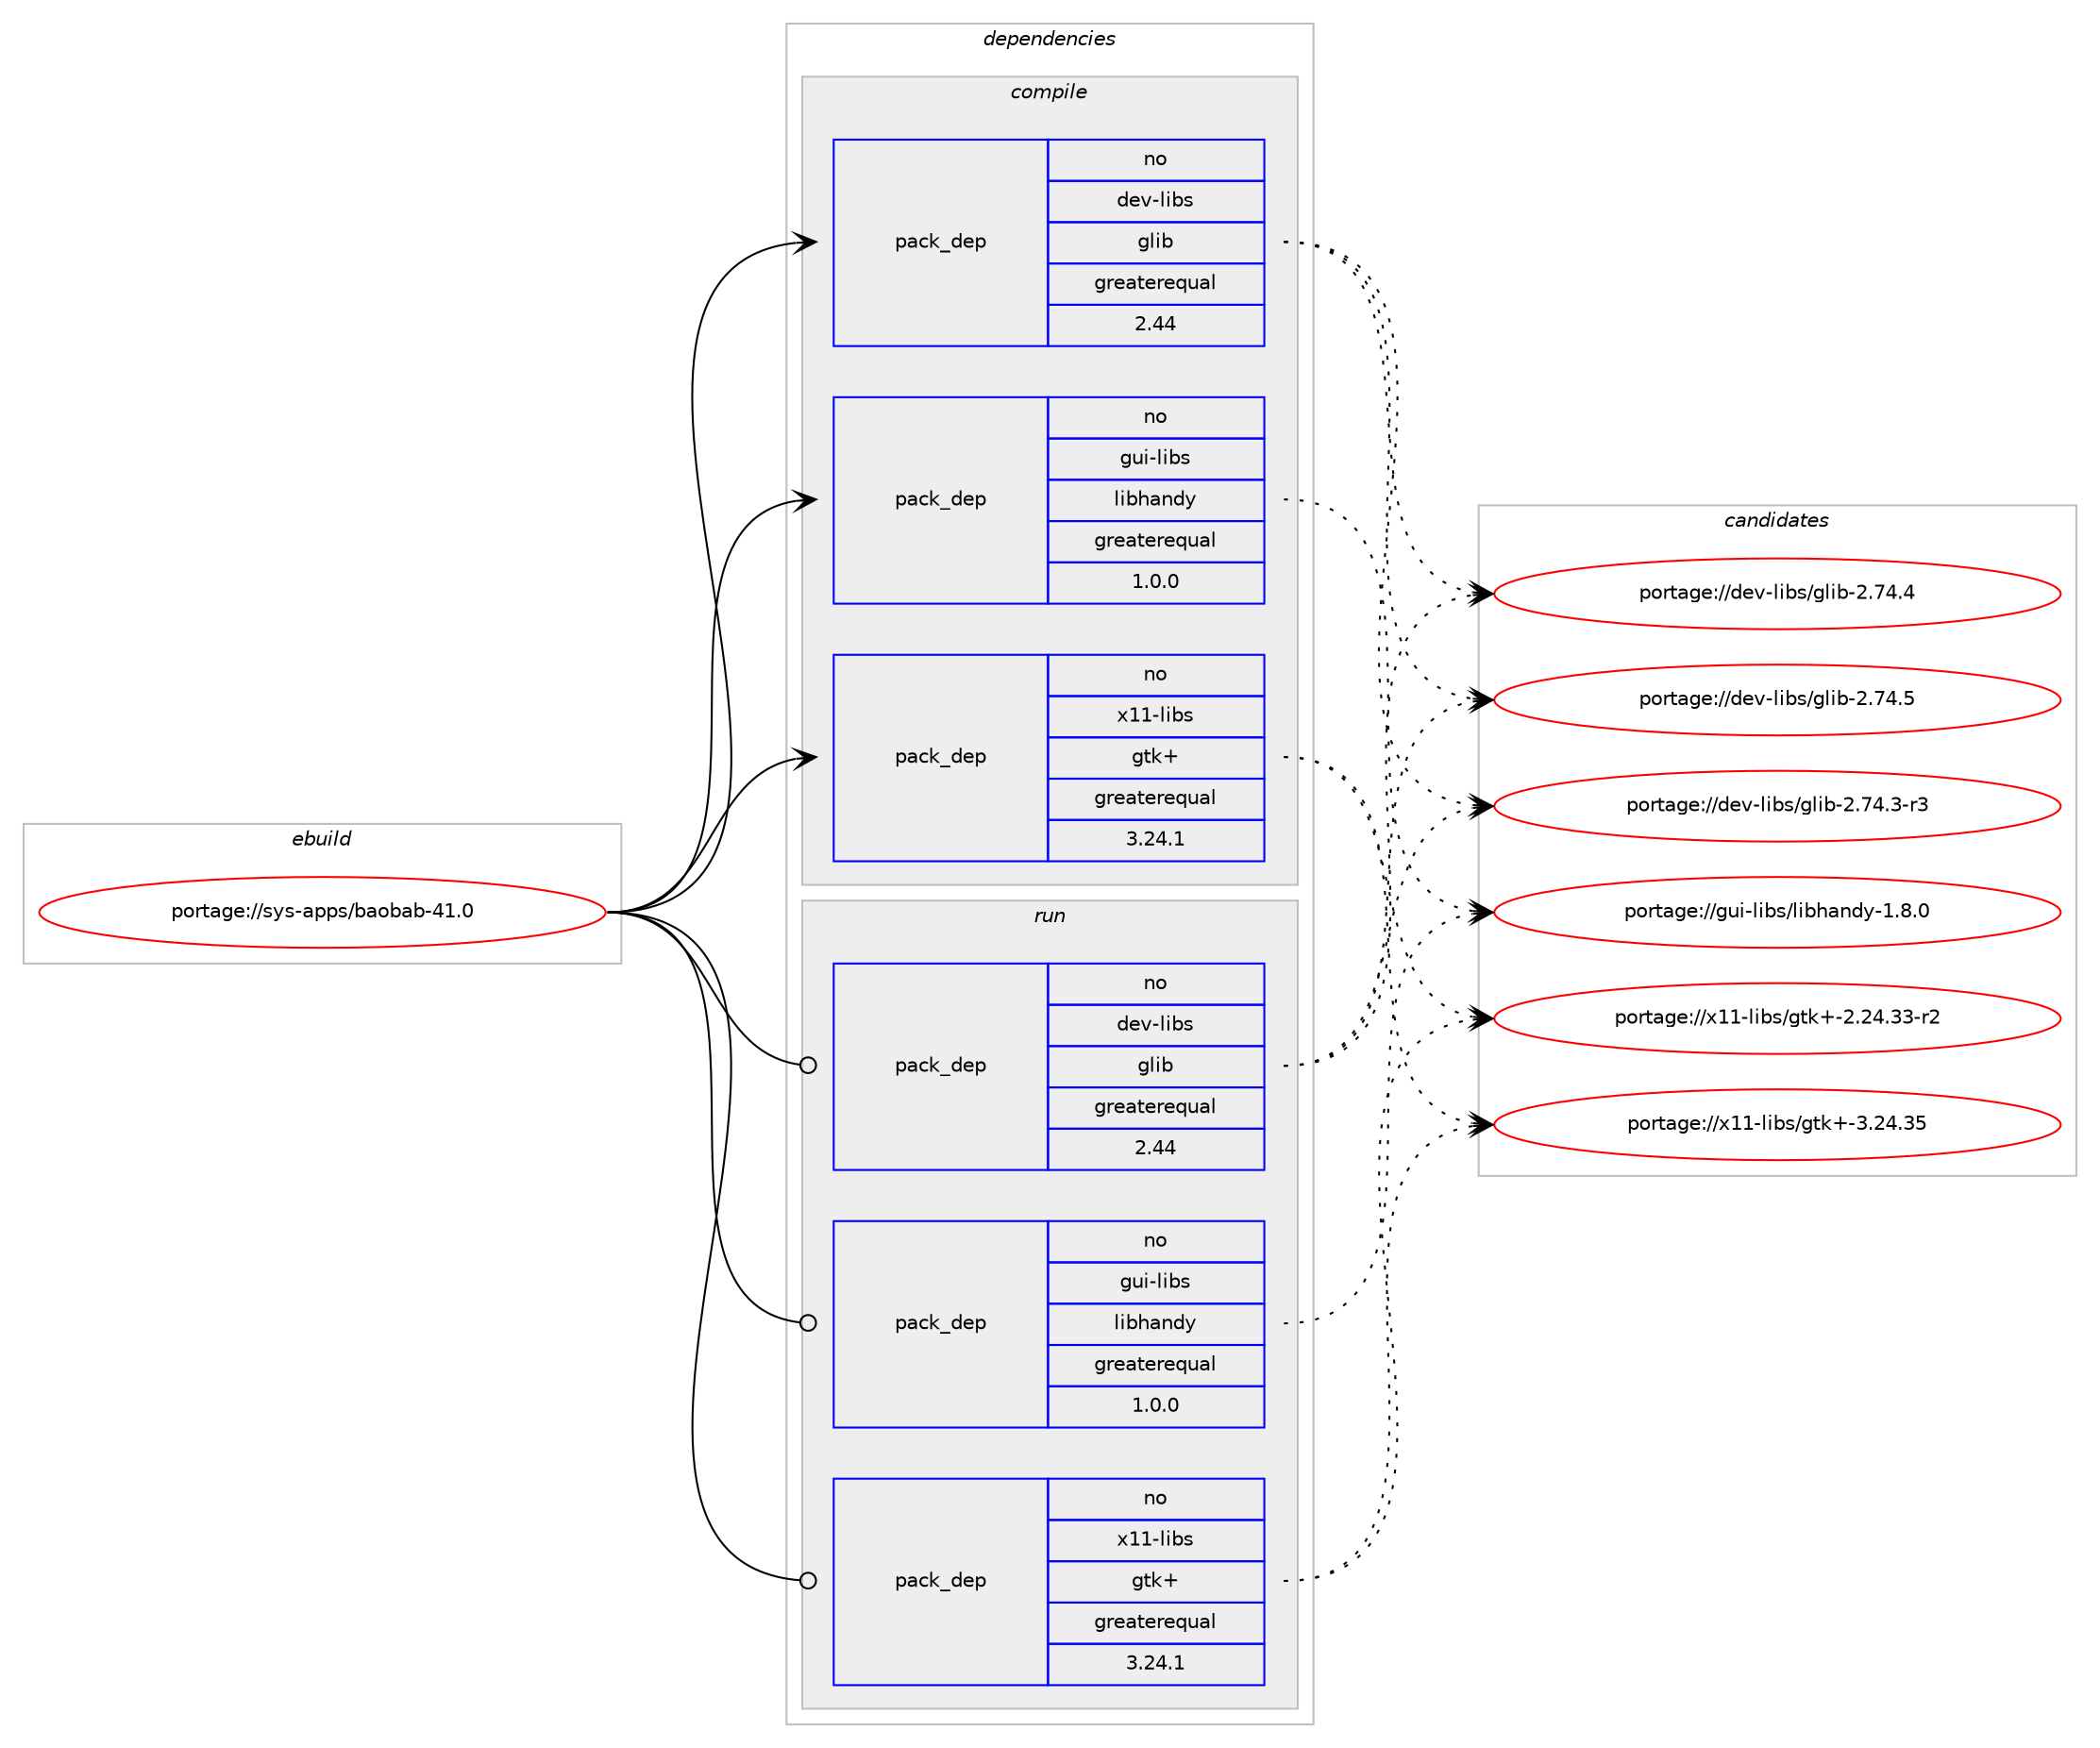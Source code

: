 digraph prolog {

# *************
# Graph options
# *************

newrank=true;
concentrate=true;
compound=true;
graph [rankdir=LR,fontname=Helvetica,fontsize=10,ranksep=1.5];#, ranksep=2.5, nodesep=0.2];
edge  [arrowhead=vee];
node  [fontname=Helvetica,fontsize=10];

# **********
# The ebuild
# **********

subgraph cluster_leftcol {
color=gray;
label=<<i>ebuild</i>>;
id [label="portage://sys-apps/baobab-41.0", color=red, width=4, href="../sys-apps/baobab-41.0.svg"];
}

# ****************
# The dependencies
# ****************

subgraph cluster_midcol {
color=gray;
label=<<i>dependencies</i>>;
subgraph cluster_compile {
fillcolor="#eeeeee";
style=filled;
label=<<i>compile</i>>;
subgraph pack1444 {
dependency4369 [label=<<TABLE BORDER="0" CELLBORDER="1" CELLSPACING="0" CELLPADDING="4" WIDTH="220"><TR><TD ROWSPAN="6" CELLPADDING="30">pack_dep</TD></TR><TR><TD WIDTH="110">no</TD></TR><TR><TD>dev-libs</TD></TR><TR><TD>glib</TD></TR><TR><TD>greaterequal</TD></TR><TR><TD>2.44</TD></TR></TABLE>>, shape=none, color=blue];
}
id:e -> dependency4369:w [weight=20,style="solid",arrowhead="vee"];
# *** BEGIN UNKNOWN DEPENDENCY TYPE (TODO) ***
# id -> package_dependency(portage://sys-apps/baobab-41.0,install,no,dev-util,desktop-file-utils,none,[,,],[],[])
# *** END UNKNOWN DEPENDENCY TYPE (TODO) ***

subgraph pack1445 {
dependency4370 [label=<<TABLE BORDER="0" CELLBORDER="1" CELLSPACING="0" CELLPADDING="4" WIDTH="220"><TR><TD ROWSPAN="6" CELLPADDING="30">pack_dep</TD></TR><TR><TD WIDTH="110">no</TD></TR><TR><TD>gui-libs</TD></TR><TR><TD>libhandy</TD></TR><TR><TD>greaterequal</TD></TR><TR><TD>1.0.0</TD></TR></TABLE>>, shape=none, color=blue];
}
id:e -> dependency4370:w [weight=20,style="solid",arrowhead="vee"];
subgraph pack1446 {
dependency4371 [label=<<TABLE BORDER="0" CELLBORDER="1" CELLSPACING="0" CELLPADDING="4" WIDTH="220"><TR><TD ROWSPAN="6" CELLPADDING="30">pack_dep</TD></TR><TR><TD WIDTH="110">no</TD></TR><TR><TD>x11-libs</TD></TR><TR><TD>gtk+</TD></TR><TR><TD>greaterequal</TD></TR><TR><TD>3.24.1</TD></TR></TABLE>>, shape=none, color=blue];
}
id:e -> dependency4371:w [weight=20,style="solid",arrowhead="vee"];
# *** BEGIN UNKNOWN DEPENDENCY TYPE (TODO) ***
# id -> package_dependency(portage://sys-apps/baobab-41.0,install,no,x11-misc,shared-mime-info,none,[,,],[],[])
# *** END UNKNOWN DEPENDENCY TYPE (TODO) ***

}
subgraph cluster_compileandrun {
fillcolor="#eeeeee";
style=filled;
label=<<i>compile and run</i>>;
}
subgraph cluster_run {
fillcolor="#eeeeee";
style=filled;
label=<<i>run</i>>;
subgraph pack1447 {
dependency4372 [label=<<TABLE BORDER="0" CELLBORDER="1" CELLSPACING="0" CELLPADDING="4" WIDTH="220"><TR><TD ROWSPAN="6" CELLPADDING="30">pack_dep</TD></TR><TR><TD WIDTH="110">no</TD></TR><TR><TD>dev-libs</TD></TR><TR><TD>glib</TD></TR><TR><TD>greaterequal</TD></TR><TR><TD>2.44</TD></TR></TABLE>>, shape=none, color=blue];
}
id:e -> dependency4372:w [weight=20,style="solid",arrowhead="odot"];
subgraph pack1448 {
dependency4373 [label=<<TABLE BORDER="0" CELLBORDER="1" CELLSPACING="0" CELLPADDING="4" WIDTH="220"><TR><TD ROWSPAN="6" CELLPADDING="30">pack_dep</TD></TR><TR><TD WIDTH="110">no</TD></TR><TR><TD>gui-libs</TD></TR><TR><TD>libhandy</TD></TR><TR><TD>greaterequal</TD></TR><TR><TD>1.0.0</TD></TR></TABLE>>, shape=none, color=blue];
}
id:e -> dependency4373:w [weight=20,style="solid",arrowhead="odot"];
subgraph pack1449 {
dependency4374 [label=<<TABLE BORDER="0" CELLBORDER="1" CELLSPACING="0" CELLPADDING="4" WIDTH="220"><TR><TD ROWSPAN="6" CELLPADDING="30">pack_dep</TD></TR><TR><TD WIDTH="110">no</TD></TR><TR><TD>x11-libs</TD></TR><TR><TD>gtk+</TD></TR><TR><TD>greaterequal</TD></TR><TR><TD>3.24.1</TD></TR></TABLE>>, shape=none, color=blue];
}
id:e -> dependency4374:w [weight=20,style="solid",arrowhead="odot"];
}
}

# **************
# The candidates
# **************

subgraph cluster_choices {
rank=same;
color=gray;
label=<<i>candidates</i>>;

subgraph choice1444 {
color=black;
nodesep=1;
choice10010111845108105981154710310810598455046555246514511451 [label="portage://dev-libs/glib-2.74.3-r3", color=red, width=4,href="../dev-libs/glib-2.74.3-r3.svg"];
choice1001011184510810598115471031081059845504655524652 [label="portage://dev-libs/glib-2.74.4", color=red, width=4,href="../dev-libs/glib-2.74.4.svg"];
choice1001011184510810598115471031081059845504655524653 [label="portage://dev-libs/glib-2.74.5", color=red, width=4,href="../dev-libs/glib-2.74.5.svg"];
dependency4369:e -> choice10010111845108105981154710310810598455046555246514511451:w [style=dotted,weight="100"];
dependency4369:e -> choice1001011184510810598115471031081059845504655524652:w [style=dotted,weight="100"];
dependency4369:e -> choice1001011184510810598115471031081059845504655524653:w [style=dotted,weight="100"];
}
subgraph choice1445 {
color=black;
nodesep=1;
choice1031171054510810598115471081059810497110100121454946564648 [label="portage://gui-libs/libhandy-1.8.0", color=red, width=4,href="../gui-libs/libhandy-1.8.0.svg"];
dependency4370:e -> choice1031171054510810598115471081059810497110100121454946564648:w [style=dotted,weight="100"];
}
subgraph choice1446 {
color=black;
nodesep=1;
choice12049494510810598115471031161074345504650524651514511450 [label="portage://x11-libs/gtk+-2.24.33-r2", color=red, width=4,href="../x11-libs/gtk+-2.24.33-r2.svg"];
choice1204949451081059811547103116107434551465052465153 [label="portage://x11-libs/gtk+-3.24.35", color=red, width=4,href="../x11-libs/gtk+-3.24.35.svg"];
dependency4371:e -> choice12049494510810598115471031161074345504650524651514511450:w [style=dotted,weight="100"];
dependency4371:e -> choice1204949451081059811547103116107434551465052465153:w [style=dotted,weight="100"];
}
subgraph choice1447 {
color=black;
nodesep=1;
choice10010111845108105981154710310810598455046555246514511451 [label="portage://dev-libs/glib-2.74.3-r3", color=red, width=4,href="../dev-libs/glib-2.74.3-r3.svg"];
choice1001011184510810598115471031081059845504655524652 [label="portage://dev-libs/glib-2.74.4", color=red, width=4,href="../dev-libs/glib-2.74.4.svg"];
choice1001011184510810598115471031081059845504655524653 [label="portage://dev-libs/glib-2.74.5", color=red, width=4,href="../dev-libs/glib-2.74.5.svg"];
dependency4372:e -> choice10010111845108105981154710310810598455046555246514511451:w [style=dotted,weight="100"];
dependency4372:e -> choice1001011184510810598115471031081059845504655524652:w [style=dotted,weight="100"];
dependency4372:e -> choice1001011184510810598115471031081059845504655524653:w [style=dotted,weight="100"];
}
subgraph choice1448 {
color=black;
nodesep=1;
choice1031171054510810598115471081059810497110100121454946564648 [label="portage://gui-libs/libhandy-1.8.0", color=red, width=4,href="../gui-libs/libhandy-1.8.0.svg"];
dependency4373:e -> choice1031171054510810598115471081059810497110100121454946564648:w [style=dotted,weight="100"];
}
subgraph choice1449 {
color=black;
nodesep=1;
choice12049494510810598115471031161074345504650524651514511450 [label="portage://x11-libs/gtk+-2.24.33-r2", color=red, width=4,href="../x11-libs/gtk+-2.24.33-r2.svg"];
choice1204949451081059811547103116107434551465052465153 [label="portage://x11-libs/gtk+-3.24.35", color=red, width=4,href="../x11-libs/gtk+-3.24.35.svg"];
dependency4374:e -> choice12049494510810598115471031161074345504650524651514511450:w [style=dotted,weight="100"];
dependency4374:e -> choice1204949451081059811547103116107434551465052465153:w [style=dotted,weight="100"];
}
}

}
